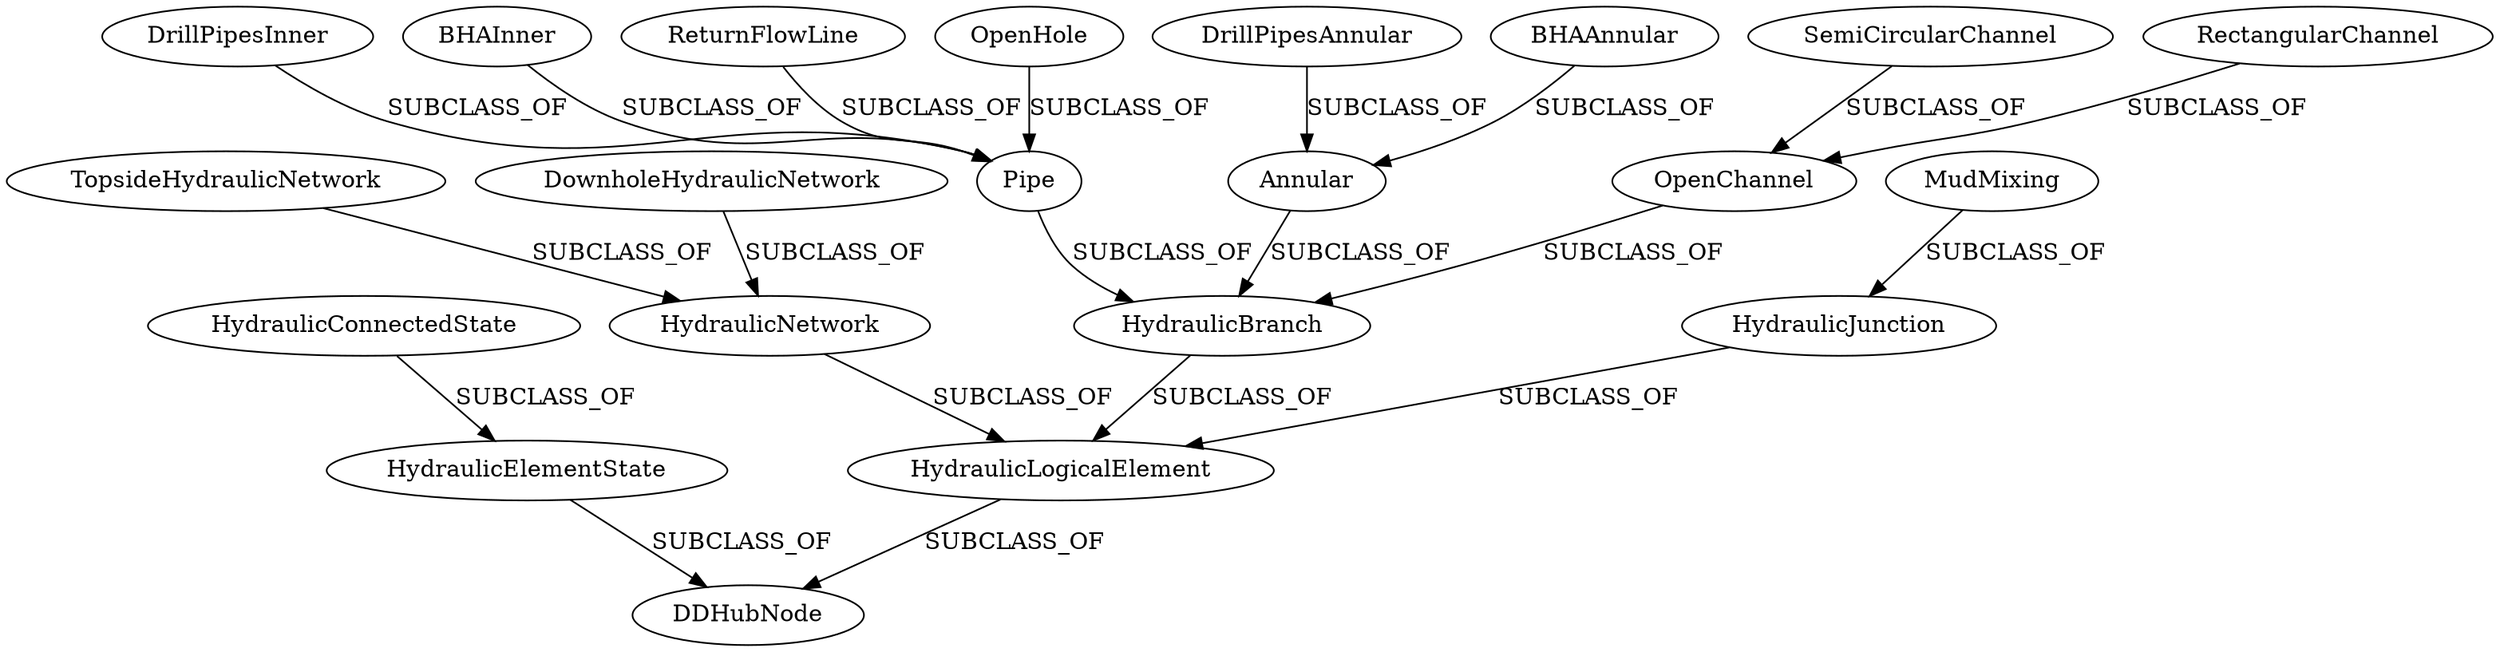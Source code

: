 strict digraph  {
SemiCircularChannel;
BHAAnnular;
Annular;
OpenHole;
HydraulicJunction;
TopsideHydraulicNetwork;
DrillPipesInner;
DDHubNode;
OpenChannel;
RectangularChannel;
HydraulicBranch;
DownholeHydraulicNetwork;
BHAInner;
HydraulicConnectedState;
HydraulicLogicalElement;
MudMixing;
DrillPipesAnnular;
HydraulicNetwork;
HydraulicElementState;
Pipe;
ReturnFlowLine;
SemiCircularChannel -> OpenChannel  [label=SUBCLASS_OF];
BHAAnnular -> Annular  [label=SUBCLASS_OF];
Annular -> HydraulicBranch  [label=SUBCLASS_OF];
OpenHole -> Pipe  [label=SUBCLASS_OF];
HydraulicJunction -> HydraulicLogicalElement  [label=SUBCLASS_OF];
TopsideHydraulicNetwork -> HydraulicNetwork  [label=SUBCLASS_OF];
DrillPipesInner -> Pipe  [label=SUBCLASS_OF];
OpenChannel -> HydraulicBranch  [label=SUBCLASS_OF];
RectangularChannel -> OpenChannel  [label=SUBCLASS_OF];
HydraulicBranch -> HydraulicLogicalElement  [label=SUBCLASS_OF];
DownholeHydraulicNetwork -> HydraulicNetwork  [label=SUBCLASS_OF];
BHAInner -> Pipe  [label=SUBCLASS_OF];
HydraulicConnectedState -> HydraulicElementState  [label=SUBCLASS_OF];
HydraulicLogicalElement -> DDHubNode  [label=SUBCLASS_OF];
MudMixing -> HydraulicJunction  [label=SUBCLASS_OF];
DrillPipesAnnular -> Annular  [label=SUBCLASS_OF];
HydraulicNetwork -> HydraulicLogicalElement  [label=SUBCLASS_OF];
HydraulicElementState -> DDHubNode  [label=SUBCLASS_OF];
Pipe -> HydraulicBranch  [label=SUBCLASS_OF];
ReturnFlowLine -> Pipe  [label=SUBCLASS_OF];
}
